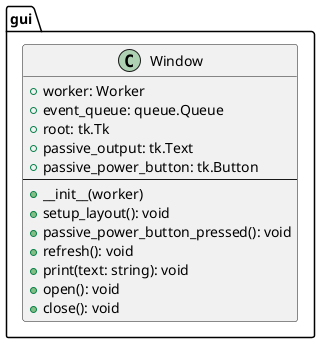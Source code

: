 @startuml gui
package gui {
    class Window {
        + worker: Worker
        + event_queue: queue.Queue
        + root: tk.Tk
        + passive_output: tk.Text
        + passive_power_button: tk.Button
        --
        + __init__(worker)
        + setup_layout(): void
        + passive_power_button_pressed(): void
        + refresh(): void
        + print(text: string): void
        + open(): void
        + close(): void
    }
}
@enduml